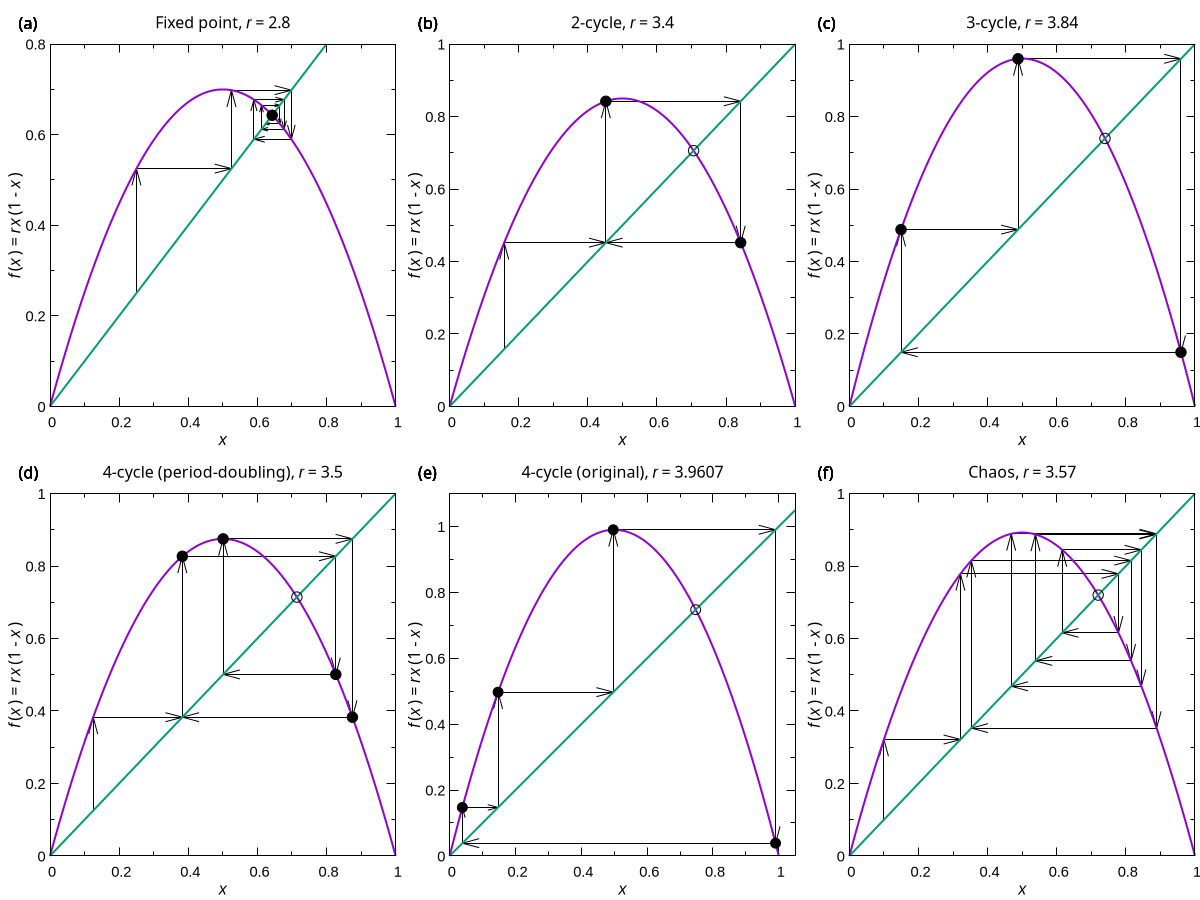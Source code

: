 unset multiplot
reset
set terminal postscript enhanced font "Arial, 14"
set output "cobweb.ps"


dx = 0.015
dy = 0.025


set label "(a)" at screen dx, 1.0-dy
set label "(b)" at screen .3333 + dx, 1.0-dy
set label "(c)" at screen .6667 + dx, 1.0-dy
set label "(d)" at screen dx, 0.5-dy
set label "(e)" at screen .3333 + dx, .5-dy
set label "(f)" at screen .6667 + dx, .5-dy

set tmargin 2.0
set bmargin 2.0
set rmargin 0.5
set lmargin 5.5

tcfont = "Arial, 11"

set xlabel "{/Arial-Italic x}" offset 0, 1.0
set xtics .2 font tcfont offset 0, 0.3
set mxtics 2

set ylabel "{/Arial-Italic f}{/=8 &{i}}({/Arial-Italic x}{/=8 &{i}}) = {/Arial-Italic r{/=8 &{i}}x}{/=8 &{i}}(1 - {/Arial-Italic x}{/=8 &{i}})" offset 3.0, 0
set ytics .2 font tcfont offset 0.5, 0
set mytics 2

set multiplot
set size 0.3333, 0.5
set origin 0.0, 0.5

r = 2.8
f(x) = r*x*(1-x)
x0 = 0.25
x1 = f(x0)
x2 = f(x1)
x3 = f(x2)
x4 = f(x3)
x5 = f(x4)
x6 = f(x5)
x7 = f(x6)
xf = 1 - 1/r;

set title "Fixed point, {/Arial-Italic r} = 2.8" offset 0, -0.5


# a circle at the fixed point         
set object 11 circle at xf, xf size 0.015 front fc rgb "#000000" fs solid

set arrow  1 from x0, x0 to x0, x1
set arrow  2 from x0, x1 to x1, x1
set arrow  3 from x1, x1 to x1, x2
set arrow  4 from x1, x2 to x2, x2
set arrow  5 from x2, x2 to x2, x3
set arrow  6 from x2, x3 to x3, x3
set arrow  7 from x3, x3 to x3, x4
set arrow  8 from x3, x4 to x4, x4
set arrow  9 from x4, x4 to x4, x5
set arrow 10 from x4, x5 to x5, x5
set arrow 11 from x5, x5 to x5, x6
set arrow 12 from x5, x6 to x6, x6
set arrow 13 from x6, x6 to x6, x7
set arrow 14 from x6, x7 to x7, x7

#set tics font "Arial, 12"
tcfont = "Arial, 12"


plot [0:1][:.8] f(x) lw 2.0 not, \
                x    lw 2.0 not



unset arrow 7
unset arrow 8
unset arrow 9
unset arrow 10
unset arrow 11
unset arrow 12
unset arrow 13
unset arrow 14




set origin 0.3333, 0.5


r = 3.4
x0 = 0.157845
f(x) = r*x*(1-x)
x1 = f(x0)
x2 = f(x1)
x3 = f(x2)
xf = 1 - 1/r;

set title "2-cycle, {/Arial-Italic r} = 3.4"

set object 11 circle at xf, xf size 0.015 front fc rgb "#000000" fs empty
set object 12 circle at x2, x3 size 0.015 front fc rgb "#000000" fs solid
set object 13 circle at x3, x2 size 0.015 front fc rgb "#000000" fs solid


set arrow 1 from x0, x0 to x0, x1
set arrow 2 from x0, x1 to x1, x1
set arrow 3 from x1, x1 to x1, x2
set arrow 4 from x1, x2 to x2, x2
set arrow 5 from x2, x2 to x2, x3
set arrow 6 from x2, x3 to x3, x3

plot [0:1][:1] f(x) lw 2.0 not, \
                x   lw 2.0 not



set origin 0.6667, 0.5


r = 3.84
x0 = 0.149407
f(x) = r*x*(1-x)
x1 = f(x0)
x2 = f(x1)
x3 = f(x2)
x4 = f(x3)
xf = 1 - 1/r;

set title "3-cycle, {/Arial-Italic r} = 3.84"

set object 11 circle at xf, xf size 0.015 front fc rgb "#000000" fs empty
set object 12 circle at x1, x2 size 0.015 front fc rgb "#000000" fs solid
set object 13 circle at x2, x3 size 0.015 front fc rgb "#000000" fs solid
set object 14 circle at x3, x4 size 0.015 front fc rgb "#000000" fs solid


set arrow 1 from x0, x0 to x0, x1
set arrow 2 from x0, x1 to x1, x1
set arrow 3 from x1, x1 to x1, x2
set arrow 4 from x1, x2 to x2, x2
set arrow 5 from x2, x2 to x2, x3
set arrow 6 from x2, x3 to x3, x3

plot [0:1][0:1] f(x) lw 2.0 not, \
                x   lw 2.0 not






set origin 0, 0

r = 3.5
x0 = 0.125003
f(x) = r*x*(1-x)
x1 = f(x0)
x2 = f(x1)
x3 = f(x2)
x4 = f(x3)
x5 = f(x4)
xf = 1 - 1/r;

set title "4-cycle (period-doubling), {/Arial-Italic r} = 3.5"

set object 11 circle at xf, xf size 0.015 front fc rgb "#000000" fs empty
set object 12 circle at x1, x2 size 0.015 front fc rgb "#000000" fs solid
set object 13 circle at x2, x3 size 0.015 front fc rgb "#000000" fs solid
set object 14 circle at x3, x4 size 0.015 front fc rgb "#000000" fs solid
set object 15 circle at x4, x5 size 0.015 front fc rgb "#000000" fs solid


set arrow 1 from x0, x0 to x0, x1
set arrow 2 from x0, x1 to x1, x1
set arrow 3 from x1, x1 to x1, x2
set arrow 4 from x1, x2 to x2, x2
set arrow 5 from x2, x2 to x2, x3
set arrow 6 from x2, x3 to x3, x3
set arrow 7 from x3, x3 to x3, x4
set arrow 8 from x3, x4 to x4, x4
set arrow 9 from x4, x4 to x4, x5
set arrow 10 from x4, x5 to x5, x5

plot [0:1][:1] f(x) lw 2.0 not, \
                x   lw 2.0 not




set origin 0.3333, 0

r = 3.9607
x0 = 0.0386559
f(x) = r*x*(1-x)
x1 = f(x0)
x2 = f(x1)
x3 = f(x2)
x4 = f(x3)
x5 = f(x4)
xf = 1 - 1/r;

set title "4-cycle (original), {/Arial-Italic r} = 3.9607"

set object 11 circle at xf, xf size 0.015 front fc rgb "#000000" fs empty
set object 12 circle at x1, x2 size 0.015 front fc rgb "#000000" fs solid
set object 13 circle at x2, x3 size 0.015 front fc rgb "#000000" fs solid
set object 14 circle at x3, x4 size 0.015 front fc rgb "#000000" fs solid
set object 15 circle at x4, x5 size 0.015 front fc rgb "#000000" fs solid


set arrow 1 from x0, x0 to x0, x1
set arrow 2 from x0, x1 to x1, x1
set arrow 3 from x1, x1 to x1, x2
set arrow 4 from x1, x2 to x2, x2
set arrow 5 from x2, x2 to x2, x3
set arrow 6 from x2, x3 to x3, x3
set arrow 7 from x3, x3 to x3, x4
set arrow 8 from x3, x4 to x4, x4
unset arrow 9
unset arrow 10

plot [0:1.05][0:1.1] f(x) lw 2.0 not, \
                x   lw 2.0 not



set origin 0.6667, 0

r = 3.57
f(x) = r*x*(1-x)
x0  = 0.1
x1  = f(x0)
x2  = f(x1)
x3  = f(x2)
x4  = f(x3)
x5  = f(x4)
x6  = f(x5)
x7  = f(x6)
x8  = f(x7)
x9  = f(x8)
x10 = f(x9)
xf = 1 - 1/r;

set title "Chaos, {/Arial-Italic r} = 3.57" offset 0, -0.5

set object 11 circle at xf, xf size 0.015 front fc rgb "#000000" fs empty
unset object 12
unset object 13
unset object 14
unset object 15

set arrow  1 from x0,  x0  to x0,  x1
set arrow  2 from x0,  x1  to x1,  x1
set arrow  3 from x1,  x1  to x1,  x2
set arrow  4 from x1,  x2  to x2,  x2
set arrow  5 from x2,  x2  to x2,  x3
set arrow  6 from x2,  x3  to x3,  x3
set arrow  7 from x3,  x3  to x3,  x4
set arrow  8 from x3,  x4  to x4,  x4
set arrow  9 from x4,  x4  to x4,  x5
set arrow 10 from x4,  x5  to x5,  x5
set arrow 11 from x5,  x5  to x5,  x6
set arrow 12 from x5,  x6  to x6,  x6
set arrow 13 from x6,  x6  to x6,  x7
set arrow 14 from x6,  x7  to x7,  x7
set arrow 15 from x7,  x7  to x7,  x8
set arrow 16 from x7,  x8  to x8,  x8
set arrow 17 from x8,  x8  to x8,  x9
set arrow 18 from x8,  x9  to x9,  x9
set arrow 19 from x9,  x9  to x9,  x10
set arrow 20 from x9,  x10 to x10, x10



plot [0:1][0:1.0] f(x) lw 2.0 not, \
                x    lw 2.0 not



unset multiplot
unset output
set terminal wxt
reset
